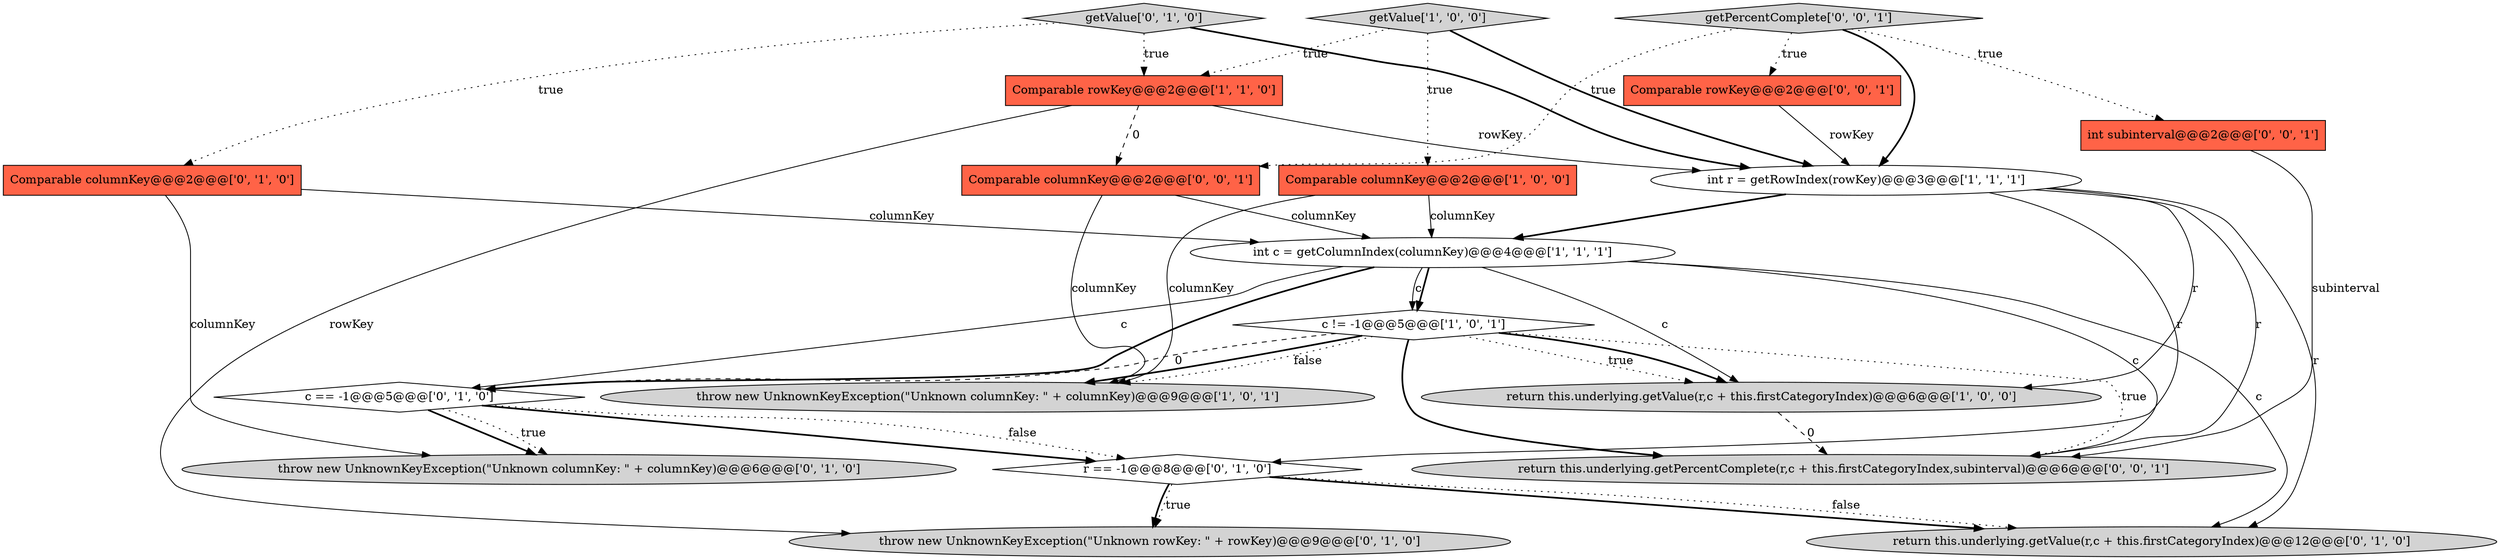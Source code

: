 digraph {
10 [style = filled, label = "c == -1@@@5@@@['0', '1', '0']", fillcolor = white, shape = diamond image = "AAA1AAABBB2BBB"];
11 [style = filled, label = "throw new UnknownKeyException(\"Unknown columnKey: \" + columnKey)@@@6@@@['0', '1', '0']", fillcolor = lightgray, shape = ellipse image = "AAA0AAABBB2BBB"];
16 [style = filled, label = "int subinterval@@@2@@@['0', '0', '1']", fillcolor = tomato, shape = box image = "AAA0AAABBB3BBB"];
12 [style = filled, label = "return this.underlying.getValue(r,c + this.firstCategoryIndex)@@@12@@@['0', '1', '0']", fillcolor = lightgray, shape = ellipse image = "AAA0AAABBB2BBB"];
6 [style = filled, label = "int r = getRowIndex(rowKey)@@@3@@@['1', '1', '1']", fillcolor = white, shape = ellipse image = "AAA0AAABBB1BBB"];
15 [style = filled, label = "Comparable rowKey@@@2@@@['0', '0', '1']", fillcolor = tomato, shape = box image = "AAA0AAABBB3BBB"];
17 [style = filled, label = "getPercentComplete['0', '0', '1']", fillcolor = lightgray, shape = diamond image = "AAA0AAABBB3BBB"];
19 [style = filled, label = "return this.underlying.getPercentComplete(r,c + this.firstCategoryIndex,subinterval)@@@6@@@['0', '0', '1']", fillcolor = lightgray, shape = ellipse image = "AAA0AAABBB3BBB"];
7 [style = filled, label = "throw new UnknownKeyException(\"Unknown columnKey: \" + columnKey)@@@9@@@['1', '0', '1']", fillcolor = lightgray, shape = ellipse image = "AAA0AAABBB1BBB"];
8 [style = filled, label = "Comparable columnKey@@@2@@@['0', '1', '0']", fillcolor = tomato, shape = box image = "AAA0AAABBB2BBB"];
1 [style = filled, label = "getValue['1', '0', '0']", fillcolor = lightgray, shape = diamond image = "AAA0AAABBB1BBB"];
2 [style = filled, label = "c != -1@@@5@@@['1', '0', '1']", fillcolor = white, shape = diamond image = "AAA0AAABBB1BBB"];
5 [style = filled, label = "int c = getColumnIndex(columnKey)@@@4@@@['1', '1', '1']", fillcolor = white, shape = ellipse image = "AAA0AAABBB1BBB"];
3 [style = filled, label = "Comparable rowKey@@@2@@@['1', '1', '0']", fillcolor = tomato, shape = box image = "AAA0AAABBB1BBB"];
0 [style = filled, label = "Comparable columnKey@@@2@@@['1', '0', '0']", fillcolor = tomato, shape = box image = "AAA0AAABBB1BBB"];
4 [style = filled, label = "return this.underlying.getValue(r,c + this.firstCategoryIndex)@@@6@@@['1', '0', '0']", fillcolor = lightgray, shape = ellipse image = "AAA0AAABBB1BBB"];
14 [style = filled, label = "r == -1@@@8@@@['0', '1', '0']", fillcolor = white, shape = diamond image = "AAA1AAABBB2BBB"];
9 [style = filled, label = "getValue['0', '1', '0']", fillcolor = lightgray, shape = diamond image = "AAA0AAABBB2BBB"];
18 [style = filled, label = "Comparable columnKey@@@2@@@['0', '0', '1']", fillcolor = tomato, shape = box image = "AAA0AAABBB3BBB"];
13 [style = filled, label = "throw new UnknownKeyException(\"Unknown rowKey: \" + rowKey)@@@9@@@['0', '1', '0']", fillcolor = lightgray, shape = ellipse image = "AAA1AAABBB2BBB"];
5->2 [style = bold, label=""];
17->18 [style = dotted, label="true"];
6->4 [style = solid, label="r"];
9->8 [style = dotted, label="true"];
2->4 [style = dotted, label="true"];
2->4 [style = bold, label=""];
16->19 [style = solid, label="subinterval"];
17->16 [style = dotted, label="true"];
1->0 [style = dotted, label="true"];
2->7 [style = bold, label=""];
0->7 [style = solid, label="columnKey"];
5->19 [style = solid, label="c"];
5->2 [style = solid, label="c"];
18->5 [style = solid, label="columnKey"];
6->12 [style = solid, label="r"];
15->6 [style = solid, label="rowKey"];
3->13 [style = solid, label="rowKey"];
14->13 [style = bold, label=""];
2->10 [style = dashed, label="0"];
14->12 [style = bold, label=""];
10->11 [style = bold, label=""];
0->5 [style = solid, label="columnKey"];
2->7 [style = dotted, label="false"];
1->6 [style = bold, label=""];
5->10 [style = bold, label=""];
6->14 [style = solid, label="r"];
9->6 [style = bold, label=""];
5->4 [style = solid, label="c"];
2->19 [style = bold, label=""];
17->15 [style = dotted, label="true"];
1->3 [style = dotted, label="true"];
14->13 [style = dotted, label="true"];
17->6 [style = bold, label=""];
6->5 [style = bold, label=""];
5->12 [style = solid, label="c"];
8->11 [style = solid, label="columnKey"];
3->6 [style = solid, label="rowKey"];
3->18 [style = dashed, label="0"];
10->14 [style = dotted, label="false"];
9->3 [style = dotted, label="true"];
5->10 [style = solid, label="c"];
8->5 [style = solid, label="columnKey"];
4->19 [style = dashed, label="0"];
10->11 [style = dotted, label="true"];
2->19 [style = dotted, label="true"];
18->7 [style = solid, label="columnKey"];
10->14 [style = bold, label=""];
14->12 [style = dotted, label="false"];
6->19 [style = solid, label="r"];
}
